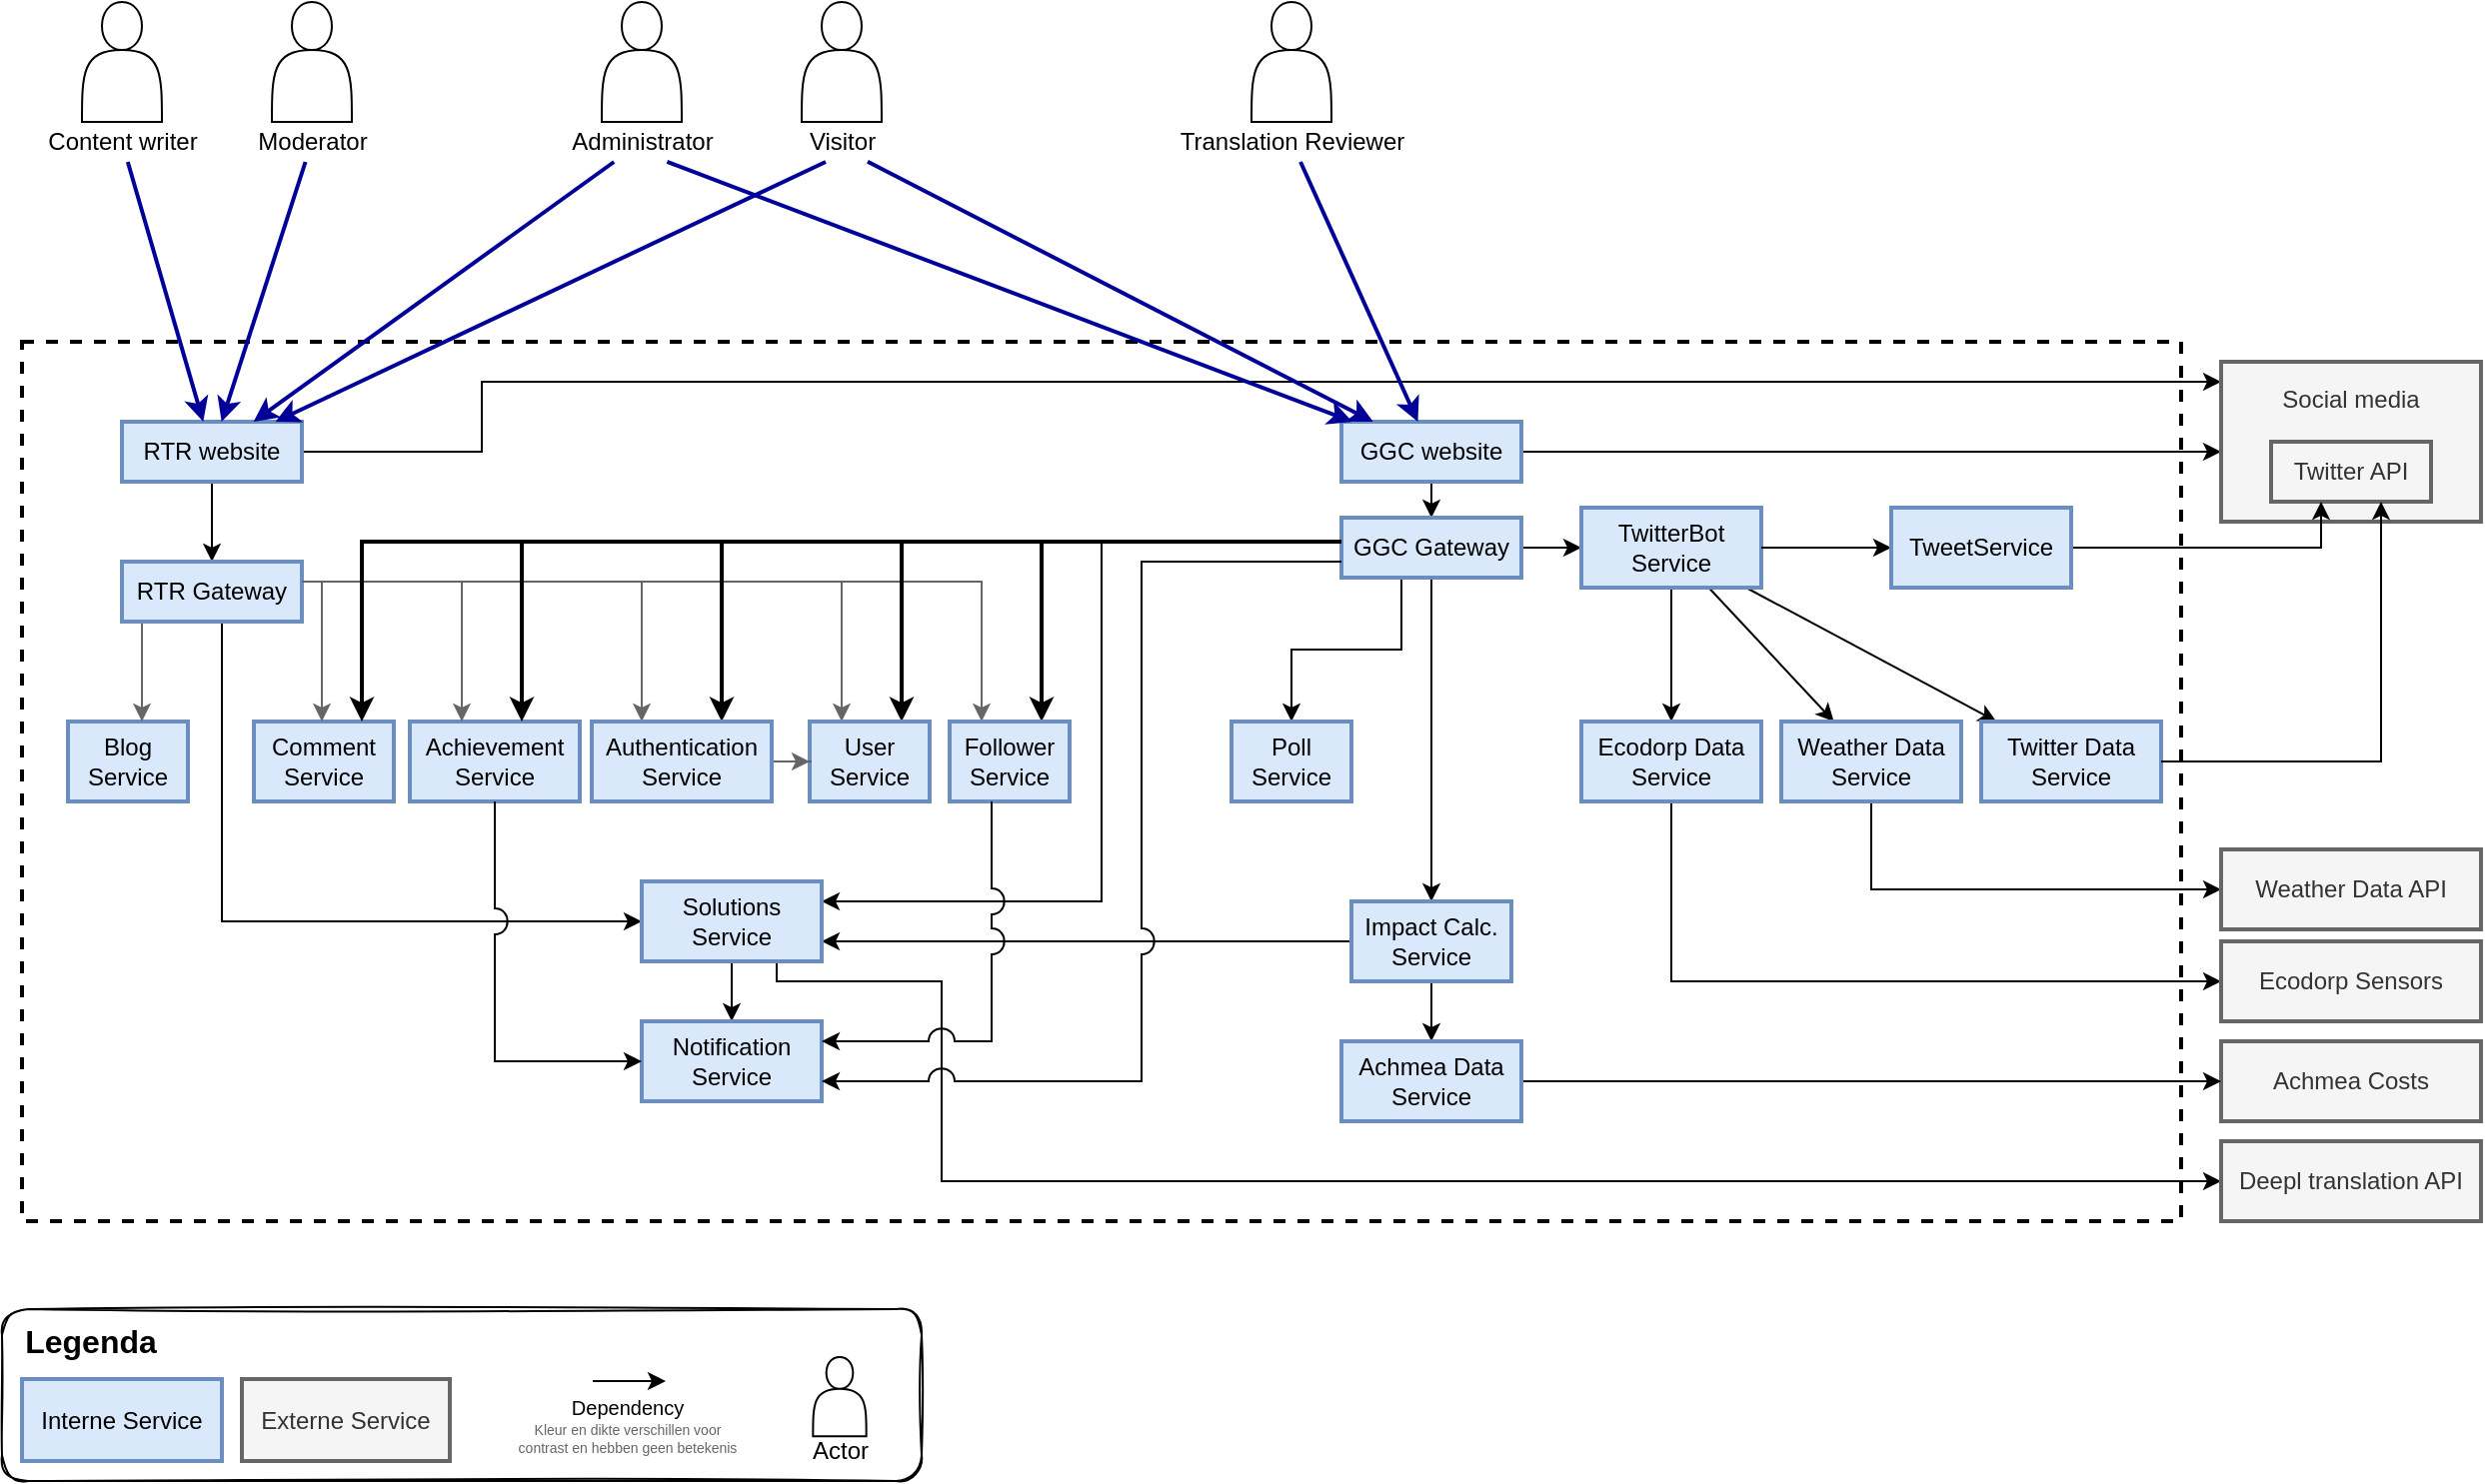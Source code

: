<mxfile version="14.6.13" type="device"><diagram id="dDIOGZLOJcYStWisDXe3" name="Page-1"><mxGraphModel dx="813" dy="466" grid="1" gridSize="10" guides="1" tooltips="1" connect="1" arrows="1" fold="1" page="1" pageScale="1" pageWidth="1169" pageHeight="827" math="0" shadow="0"><root><mxCell id="0"/><mxCell id="1" parent="0"/><mxCell id="lBOhgM-PjxZpGXpqwcu8-96" value="" style="rounded=1;whiteSpace=wrap;html=1;strokeWidth=1;glass=0;shadow=0;sketch=1;" parent="1" vertex="1"><mxGeometry x="60" y="674" width="460" height="86" as="geometry"/></mxCell><mxCell id="lBOhgM-PjxZpGXpqwcu8-3" value="" style="group" parent="1" vertex="1" connectable="0"><mxGeometry x="75" y="20" width="90" height="80" as="geometry"/></mxCell><mxCell id="lBOhgM-PjxZpGXpqwcu8-1" value="" style="shape=actor;whiteSpace=wrap;html=1;" parent="lBOhgM-PjxZpGXpqwcu8-3" vertex="1"><mxGeometry x="25" width="40" height="60" as="geometry"/></mxCell><mxCell id="lBOhgM-PjxZpGXpqwcu8-2" value="Content writer" style="text;html=1;align=center;verticalAlign=middle;resizable=0;points=[];autosize=1;strokeColor=none;" parent="lBOhgM-PjxZpGXpqwcu8-3" vertex="1"><mxGeometry y="60" width="90" height="20" as="geometry"/></mxCell><mxCell id="lBOhgM-PjxZpGXpqwcu8-4" value="" style="group" parent="1" vertex="1" connectable="0"><mxGeometry x="170" y="20" width="90" height="80" as="geometry"/></mxCell><mxCell id="lBOhgM-PjxZpGXpqwcu8-5" value="" style="shape=actor;whiteSpace=wrap;html=1;" parent="lBOhgM-PjxZpGXpqwcu8-4" vertex="1"><mxGeometry x="25" width="40" height="60" as="geometry"/></mxCell><mxCell id="lBOhgM-PjxZpGXpqwcu8-6" value="Moderator" style="text;html=1;align=center;verticalAlign=middle;resizable=0;points=[];autosize=1;strokeColor=none;" parent="lBOhgM-PjxZpGXpqwcu8-4" vertex="1"><mxGeometry x="10" y="60" width="70" height="20" as="geometry"/></mxCell><mxCell id="lBOhgM-PjxZpGXpqwcu8-7" value="" style="group" parent="1" vertex="1" connectable="0"><mxGeometry x="335" y="20" width="90" height="80" as="geometry"/></mxCell><mxCell id="lBOhgM-PjxZpGXpqwcu8-8" value="" style="shape=actor;whiteSpace=wrap;html=1;" parent="lBOhgM-PjxZpGXpqwcu8-7" vertex="1"><mxGeometry x="25" width="40" height="60" as="geometry"/></mxCell><mxCell id="lBOhgM-PjxZpGXpqwcu8-9" value="Administrator" style="text;html=1;align=center;verticalAlign=middle;resizable=0;points=[];autosize=1;strokeColor=none;" parent="lBOhgM-PjxZpGXpqwcu8-7" vertex="1"><mxGeometry y="60" width="90" height="20" as="geometry"/></mxCell><mxCell id="lBOhgM-PjxZpGXpqwcu8-10" value="" style="group" parent="1" vertex="1" connectable="0"><mxGeometry x="355" y="20" width="90" height="80" as="geometry"/></mxCell><mxCell id="lBOhgM-PjxZpGXpqwcu8-11" value="" style="shape=actor;whiteSpace=wrap;html=1;" parent="lBOhgM-PjxZpGXpqwcu8-10" vertex="1"><mxGeometry x="105" width="40" height="60" as="geometry"/></mxCell><mxCell id="lBOhgM-PjxZpGXpqwcu8-12" value="Visitor" style="text;html=1;align=center;verticalAlign=middle;resizable=0;points=[];autosize=1;strokeColor=none;" parent="lBOhgM-PjxZpGXpqwcu8-10" vertex="1"><mxGeometry x="100" y="60" width="50" height="20" as="geometry"/></mxCell><mxCell id="lBOhgM-PjxZpGXpqwcu8-16" value="" style="rounded=0;whiteSpace=wrap;html=1;dashed=1;fillColor=none;strokeWidth=2;" parent="1" vertex="1"><mxGeometry x="70" y="190" width="1080" height="440" as="geometry"/></mxCell><mxCell id="lBOhgM-PjxZpGXpqwcu8-24" style="edgeStyle=orthogonalEdgeStyle;rounded=0;orthogonalLoop=1;jettySize=auto;html=1;" parent="1" source="lBOhgM-PjxZpGXpqwcu8-17" target="lBOhgM-PjxZpGXpqwcu8-22" edge="1"><mxGeometry relative="1" as="geometry"/></mxCell><mxCell id="lBOhgM-PjxZpGXpqwcu8-58" style="edgeStyle=orthogonalEdgeStyle;rounded=0;orthogonalLoop=1;jettySize=auto;html=1;" parent="1" source="lBOhgM-PjxZpGXpqwcu8-17" target="lBOhgM-PjxZpGXpqwcu8-56" edge="1"><mxGeometry relative="1" as="geometry"><Array as="points"><mxPoint x="300" y="245"/><mxPoint x="300" y="210"/></Array></mxGeometry></mxCell><mxCell id="lBOhgM-PjxZpGXpqwcu8-17" value="RTR website" style="rounded=0;whiteSpace=wrap;html=1;strokeWidth=2;fillColor=#dae8fc;strokeColor=#6c8ebf;" parent="1" vertex="1"><mxGeometry x="120" y="230" width="90" height="30" as="geometry"/></mxCell><mxCell id="lBOhgM-PjxZpGXpqwcu8-26" style="edgeStyle=orthogonalEdgeStyle;rounded=0;orthogonalLoop=1;jettySize=auto;html=1;" parent="1" source="lBOhgM-PjxZpGXpqwcu8-18" target="lBOhgM-PjxZpGXpqwcu8-23" edge="1"><mxGeometry relative="1" as="geometry"/></mxCell><mxCell id="lBOhgM-PjxZpGXpqwcu8-59" style="edgeStyle=orthogonalEdgeStyle;rounded=0;orthogonalLoop=1;jettySize=auto;html=1;exitX=1;exitY=0.5;exitDx=0;exitDy=0;" parent="1" source="lBOhgM-PjxZpGXpqwcu8-18" target="lBOhgM-PjxZpGXpqwcu8-56" edge="1"><mxGeometry relative="1" as="geometry"><Array as="points"><mxPoint x="1080" y="245"/><mxPoint x="1080" y="245"/></Array></mxGeometry></mxCell><mxCell id="lBOhgM-PjxZpGXpqwcu8-18" value="GGC website" style="rounded=0;whiteSpace=wrap;html=1;strokeWidth=2;fillColor=#dae8fc;strokeColor=#6c8ebf;" parent="1" vertex="1"><mxGeometry x="730" y="230" width="90" height="30" as="geometry"/></mxCell><mxCell id="lBOhgM-PjxZpGXpqwcu8-19" value="Comment&lt;br&gt;Service" style="rounded=0;whiteSpace=wrap;html=1;strokeWidth=2;fillColor=#dae8fc;strokeColor=#6c8ebf;" parent="1" vertex="1"><mxGeometry x="186" y="380" width="70" height="40" as="geometry"/></mxCell><mxCell id="lBOhgM-PjxZpGXpqwcu8-20" value="Blog&lt;br&gt;Service" style="rounded=0;whiteSpace=wrap;html=1;strokeWidth=2;fillColor=#dae8fc;strokeColor=#6c8ebf;" parent="1" vertex="1"><mxGeometry x="93" y="380" width="60" height="40" as="geometry"/></mxCell><mxCell id="lBOhgM-PjxZpGXpqwcu8-21" value="Achievement&lt;br&gt;Service" style="rounded=0;whiteSpace=wrap;html=1;strokeWidth=2;fillColor=#dae8fc;strokeColor=#6c8ebf;" parent="1" vertex="1"><mxGeometry x="264" y="380" width="85" height="40" as="geometry"/></mxCell><mxCell id="lBOhgM-PjxZpGXpqwcu8-28" style="rounded=0;orthogonalLoop=1;jettySize=auto;html=1;strokeColor=#666666;edgeStyle=orthogonalEdgeStyle;" parent="1" source="lBOhgM-PjxZpGXpqwcu8-22" target="lBOhgM-PjxZpGXpqwcu8-20" edge="1"><mxGeometry relative="1" as="geometry"><Array as="points"><mxPoint x="130" y="370"/><mxPoint x="130" y="370"/></Array></mxGeometry></mxCell><mxCell id="lBOhgM-PjxZpGXpqwcu8-38" style="edgeStyle=orthogonalEdgeStyle;rounded=0;orthogonalLoop=1;jettySize=auto;html=1;strokeWidth=1;strokeColor=#666666;" parent="1" source="lBOhgM-PjxZpGXpqwcu8-22" target="lBOhgM-PjxZpGXpqwcu8-21" edge="1"><mxGeometry relative="1" as="geometry"><Array as="points"><mxPoint x="290" y="310"/></Array></mxGeometry></mxCell><mxCell id="lBOhgM-PjxZpGXpqwcu8-39" style="edgeStyle=orthogonalEdgeStyle;rounded=0;orthogonalLoop=1;jettySize=auto;html=1;strokeWidth=1;strokeColor=#666666;" parent="1" source="lBOhgM-PjxZpGXpqwcu8-22" target="lBOhgM-PjxZpGXpqwcu8-29" edge="1"><mxGeometry relative="1" as="geometry"><Array as="points"><mxPoint x="480" y="310"/></Array></mxGeometry></mxCell><mxCell id="lBOhgM-PjxZpGXpqwcu8-40" style="edgeStyle=orthogonalEdgeStyle;rounded=0;orthogonalLoop=1;jettySize=auto;html=1;strokeWidth=1;strokeColor=#666666;" parent="1" source="lBOhgM-PjxZpGXpqwcu8-22" target="lBOhgM-PjxZpGXpqwcu8-30" edge="1"><mxGeometry relative="1" as="geometry"><Array as="points"><mxPoint x="550" y="310"/></Array></mxGeometry></mxCell><mxCell id="lBOhgM-PjxZpGXpqwcu8-45" style="edgeStyle=orthogonalEdgeStyle;rounded=0;orthogonalLoop=1;jettySize=auto;html=1;strokeWidth=1;strokeColor=#666666;" parent="1" source="lBOhgM-PjxZpGXpqwcu8-22" target="lBOhgM-PjxZpGXpqwcu8-31" edge="1"><mxGeometry relative="1" as="geometry"><Array as="points"><mxPoint x="380" y="310"/></Array></mxGeometry></mxCell><mxCell id="lBOhgM-PjxZpGXpqwcu8-47" style="edgeStyle=orthogonalEdgeStyle;rounded=0;orthogonalLoop=1;jettySize=auto;html=1;jumpStyle=arc;jumpSize=13;" parent="1" source="lBOhgM-PjxZpGXpqwcu8-22" target="lBOhgM-PjxZpGXpqwcu8-35" edge="1"><mxGeometry relative="1" as="geometry"><Array as="points"><mxPoint x="170" y="480"/></Array></mxGeometry></mxCell><mxCell id="lBOhgM-PjxZpGXpqwcu8-22" value="RTR Gateway" style="rounded=0;whiteSpace=wrap;html=1;strokeWidth=2;fillColor=#dae8fc;strokeColor=#6c8ebf;" parent="1" vertex="1"><mxGeometry x="120" y="300" width="90" height="30" as="geometry"/></mxCell><mxCell id="lBOhgM-PjxZpGXpqwcu8-41" style="edgeStyle=orthogonalEdgeStyle;rounded=0;orthogonalLoop=1;jettySize=auto;html=1;strokeWidth=2;" parent="1" source="lBOhgM-PjxZpGXpqwcu8-23" target="lBOhgM-PjxZpGXpqwcu8-21" edge="1"><mxGeometry relative="1" as="geometry"><Array as="points"><mxPoint x="320" y="290"/></Array></mxGeometry></mxCell><mxCell id="lBOhgM-PjxZpGXpqwcu8-42" style="edgeStyle=orthogonalEdgeStyle;rounded=0;orthogonalLoop=1;jettySize=auto;html=1;strokeWidth=2;" parent="1" source="lBOhgM-PjxZpGXpqwcu8-23" target="lBOhgM-PjxZpGXpqwcu8-29" edge="1"><mxGeometry relative="1" as="geometry"><mxPoint x="705" y="295" as="sourcePoint"/><Array as="points"><mxPoint x="510" y="290"/></Array></mxGeometry></mxCell><mxCell id="lBOhgM-PjxZpGXpqwcu8-43" style="edgeStyle=orthogonalEdgeStyle;rounded=0;orthogonalLoop=1;jettySize=auto;html=1;strokeWidth=2;" parent="1" source="lBOhgM-PjxZpGXpqwcu8-23" target="lBOhgM-PjxZpGXpqwcu8-30" edge="1"><mxGeometry relative="1" as="geometry"><Array as="points"><mxPoint x="580" y="290"/></Array></mxGeometry></mxCell><mxCell id="lBOhgM-PjxZpGXpqwcu8-44" style="edgeStyle=orthogonalEdgeStyle;rounded=0;orthogonalLoop=1;jettySize=auto;html=1;exitX=0;exitY=0.5;exitDx=0;exitDy=0;strokeWidth=2;" parent="1" source="lBOhgM-PjxZpGXpqwcu8-23" target="lBOhgM-PjxZpGXpqwcu8-31" edge="1"><mxGeometry relative="1" as="geometry"><Array as="points"><mxPoint x="730" y="290"/><mxPoint x="420" y="290"/></Array></mxGeometry></mxCell><mxCell id="lBOhgM-PjxZpGXpqwcu8-46" style="edgeStyle=orthogonalEdgeStyle;rounded=0;orthogonalLoop=1;jettySize=auto;html=1;" parent="1" source="lBOhgM-PjxZpGXpqwcu8-23" target="lBOhgM-PjxZpGXpqwcu8-32" edge="1"><mxGeometry relative="1" as="geometry"/></mxCell><mxCell id="lBOhgM-PjxZpGXpqwcu8-48" style="edgeStyle=orthogonalEdgeStyle;rounded=0;orthogonalLoop=1;jettySize=auto;html=1;" parent="1" source="lBOhgM-PjxZpGXpqwcu8-23" target="lBOhgM-PjxZpGXpqwcu8-35" edge="1"><mxGeometry relative="1" as="geometry"><Array as="points"><mxPoint x="610" y="290"/><mxPoint x="610" y="470"/></Array></mxGeometry></mxCell><mxCell id="bWI0fY9qFub45dQuZA6--1" style="rounded=0;orthogonalLoop=1;jettySize=auto;html=1;exitX=1;exitY=0.5;exitDx=0;exitDy=0;edgeStyle=orthogonalEdgeStyle;" parent="1" source="lBOhgM-PjxZpGXpqwcu8-23" target="lBOhgM-PjxZpGXpqwcu8-49" edge="1"><mxGeometry relative="1" as="geometry"/></mxCell><mxCell id="bWI0fY9qFub45dQuZA6--4" style="edgeStyle=orthogonalEdgeStyle;rounded=0;orthogonalLoop=1;jettySize=auto;html=1;" parent="1" source="lBOhgM-PjxZpGXpqwcu8-23" target="bWI0fY9qFub45dQuZA6--3" edge="1"><mxGeometry relative="1" as="geometry"><Array as="points"><mxPoint x="760" y="344"/><mxPoint x="705" y="344"/></Array></mxGeometry></mxCell><mxCell id="lBOhgM-PjxZpGXpqwcu8-23" value="GGC Gateway" style="rounded=0;whiteSpace=wrap;html=1;strokeWidth=2;fillColor=#dae8fc;strokeColor=#6c8ebf;" parent="1" vertex="1"><mxGeometry x="730" y="278" width="90" height="30" as="geometry"/></mxCell><mxCell id="lBOhgM-PjxZpGXpqwcu8-29" value="User&lt;br&gt;Service" style="rounded=0;whiteSpace=wrap;html=1;strokeWidth=2;fillColor=#dae8fc;strokeColor=#6c8ebf;" parent="1" vertex="1"><mxGeometry x="464" y="380" width="60" height="40" as="geometry"/></mxCell><mxCell id="lBOhgM-PjxZpGXpqwcu8-30" value="Follower&lt;br&gt;Service" style="rounded=0;whiteSpace=wrap;html=1;strokeWidth=2;fillColor=#dae8fc;strokeColor=#6c8ebf;" parent="1" vertex="1"><mxGeometry x="534" y="380" width="60" height="40" as="geometry"/></mxCell><mxCell id="lBOhgM-PjxZpGXpqwcu8-89" style="edgeStyle=orthogonalEdgeStyle;rounded=0;jumpStyle=none;jumpSize=13;orthogonalLoop=1;jettySize=auto;html=1;strokeColor=#666666;strokeWidth=1;" parent="1" source="lBOhgM-PjxZpGXpqwcu8-31" target="lBOhgM-PjxZpGXpqwcu8-29" edge="1"><mxGeometry relative="1" as="geometry"><Array as="points"/></mxGeometry></mxCell><mxCell id="lBOhgM-PjxZpGXpqwcu8-31" value="Authentication&lt;br&gt;Service" style="rounded=0;whiteSpace=wrap;html=1;strokeWidth=2;fillColor=#dae8fc;strokeColor=#6c8ebf;" parent="1" vertex="1"><mxGeometry x="355" y="380" width="90" height="40" as="geometry"/></mxCell><mxCell id="lBOhgM-PjxZpGXpqwcu8-34" style="edgeStyle=orthogonalEdgeStyle;rounded=0;orthogonalLoop=1;jettySize=auto;html=1;exitX=0.5;exitY=1;exitDx=0;exitDy=0;" parent="1" source="lBOhgM-PjxZpGXpqwcu8-32" target="lBOhgM-PjxZpGXpqwcu8-63" edge="1"><mxGeometry relative="1" as="geometry"><mxPoint x="705" y="540" as="targetPoint"/></mxGeometry></mxCell><mxCell id="lBOhgM-PjxZpGXpqwcu8-37" style="rounded=0;orthogonalLoop=1;jettySize=auto;html=1;edgeStyle=orthogonalEdgeStyle;" parent="1" source="lBOhgM-PjxZpGXpqwcu8-32" target="lBOhgM-PjxZpGXpqwcu8-35" edge="1"><mxGeometry relative="1" as="geometry"><Array as="points"><mxPoint x="600" y="490"/><mxPoint x="600" y="490"/></Array></mxGeometry></mxCell><mxCell id="lBOhgM-PjxZpGXpqwcu8-32" value="Impact Calc.&lt;br&gt;Service" style="rounded=0;whiteSpace=wrap;html=1;strokeWidth=2;fillColor=#dae8fc;strokeColor=#6c8ebf;" parent="1" vertex="1"><mxGeometry x="735" y="470" width="80" height="40" as="geometry"/></mxCell><mxCell id="lBOhgM-PjxZpGXpqwcu8-33" value="Achmea Costs" style="rounded=0;whiteSpace=wrap;html=1;strokeWidth=2;fillColor=#f5f5f5;strokeColor=#666666;fontColor=#333333;" parent="1" vertex="1"><mxGeometry x="1170" y="540" width="130" height="40" as="geometry"/></mxCell><mxCell id="lBOhgM-PjxZpGXpqwcu8-71" style="edgeStyle=orthogonalEdgeStyle;rounded=0;orthogonalLoop=1;jettySize=auto;html=1;exitX=0.5;exitY=1;exitDx=0;exitDy=0;" parent="1" source="lBOhgM-PjxZpGXpqwcu8-35" target="lBOhgM-PjxZpGXpqwcu8-69" edge="1"><mxGeometry relative="1" as="geometry"/></mxCell><mxCell id="YlYI0R5BCsq_8dUzQB4I-2" style="edgeStyle=orthogonalEdgeStyle;rounded=0;orthogonalLoop=1;jettySize=auto;html=1;exitX=0.75;exitY=1;exitDx=0;exitDy=0;" parent="1" source="lBOhgM-PjxZpGXpqwcu8-35" target="YlYI0R5BCsq_8dUzQB4I-1" edge="1"><mxGeometry relative="1" as="geometry"><Array as="points"><mxPoint x="448" y="510"/><mxPoint x="530" y="510"/><mxPoint x="530" y="610"/></Array></mxGeometry></mxCell><mxCell id="lBOhgM-PjxZpGXpqwcu8-35" value="Solutions&lt;br&gt;Service" style="rounded=0;whiteSpace=wrap;html=1;strokeWidth=2;fillColor=#dae8fc;strokeColor=#6c8ebf;" parent="1" vertex="1"><mxGeometry x="380" y="460" width="90" height="40" as="geometry"/></mxCell><mxCell id="lBOhgM-PjxZpGXpqwcu8-53" style="rounded=0;orthogonalLoop=1;jettySize=auto;html=1;" parent="1" source="lBOhgM-PjxZpGXpqwcu8-49" target="lBOhgM-PjxZpGXpqwcu8-50" edge="1"><mxGeometry relative="1" as="geometry"/></mxCell><mxCell id="lBOhgM-PjxZpGXpqwcu8-54" style="edgeStyle=none;rounded=0;orthogonalLoop=1;jettySize=auto;html=1;" parent="1" source="lBOhgM-PjxZpGXpqwcu8-49" target="lBOhgM-PjxZpGXpqwcu8-51" edge="1"><mxGeometry relative="1" as="geometry"/></mxCell><mxCell id="lBOhgM-PjxZpGXpqwcu8-55" style="edgeStyle=none;rounded=0;orthogonalLoop=1;jettySize=auto;html=1;" parent="1" source="lBOhgM-PjxZpGXpqwcu8-49" target="lBOhgM-PjxZpGXpqwcu8-52" edge="1"><mxGeometry relative="1" as="geometry"/></mxCell><mxCell id="lBOhgM-PjxZpGXpqwcu8-49" value="TwitterBot&lt;br&gt;Service" style="rounded=0;whiteSpace=wrap;html=1;strokeWidth=2;fillColor=#dae8fc;strokeColor=#6c8ebf;" parent="1" vertex="1"><mxGeometry x="850" y="273" width="90" height="40" as="geometry"/></mxCell><mxCell id="lBOhgM-PjxZpGXpqwcu8-68" style="edgeStyle=orthogonalEdgeStyle;rounded=0;orthogonalLoop=1;jettySize=auto;html=1;" parent="1" source="lBOhgM-PjxZpGXpqwcu8-50" target="lBOhgM-PjxZpGXpqwcu8-67" edge="1"><mxGeometry relative="1" as="geometry"><Array as="points"><mxPoint x="895" y="510"/></Array></mxGeometry></mxCell><mxCell id="lBOhgM-PjxZpGXpqwcu8-50" value="Ecodorp Data&lt;br&gt;Service" style="rounded=0;whiteSpace=wrap;html=1;strokeWidth=2;fillColor=#dae8fc;strokeColor=#6c8ebf;" parent="1" vertex="1"><mxGeometry x="850" y="380" width="90" height="40" as="geometry"/></mxCell><mxCell id="lBOhgM-PjxZpGXpqwcu8-66" style="edgeStyle=orthogonalEdgeStyle;rounded=0;orthogonalLoop=1;jettySize=auto;html=1;" parent="1" source="lBOhgM-PjxZpGXpqwcu8-51" target="lBOhgM-PjxZpGXpqwcu8-65" edge="1"><mxGeometry relative="1" as="geometry"><Array as="points"><mxPoint x="995" y="464"/></Array></mxGeometry></mxCell><mxCell id="lBOhgM-PjxZpGXpqwcu8-51" value="Weather Data&lt;br&gt;Service" style="rounded=0;whiteSpace=wrap;html=1;strokeWidth=2;fillColor=#dae8fc;strokeColor=#6c8ebf;" parent="1" vertex="1"><mxGeometry x="950" y="380" width="90" height="40" as="geometry"/></mxCell><mxCell id="lBOhgM-PjxZpGXpqwcu8-52" value="Twitter Data&lt;br&gt;Service" style="rounded=0;whiteSpace=wrap;html=1;strokeWidth=2;fillColor=#dae8fc;strokeColor=#6c8ebf;" parent="1" vertex="1"><mxGeometry x="1050" y="380" width="90" height="40" as="geometry"/></mxCell><mxCell id="lBOhgM-PjxZpGXpqwcu8-60" value="" style="group" parent="1" vertex="1" connectable="0"><mxGeometry x="1170" y="200" width="130" height="80" as="geometry"/></mxCell><mxCell id="lBOhgM-PjxZpGXpqwcu8-56" value="Social media&lt;br&gt;&lt;br&gt;&lt;br&gt;&lt;br&gt;" style="rounded=0;whiteSpace=wrap;html=1;strokeWidth=2;fillColor=#f5f5f5;strokeColor=#666666;fontColor=#333333;" parent="lBOhgM-PjxZpGXpqwcu8-60" vertex="1"><mxGeometry width="130" height="80" as="geometry"/></mxCell><mxCell id="lBOhgM-PjxZpGXpqwcu8-57" value="Twitter API" style="rounded=0;whiteSpace=wrap;html=1;strokeWidth=2;fillColor=#f5f5f5;strokeColor=#666666;fontColor=#333333;" parent="lBOhgM-PjxZpGXpqwcu8-60" vertex="1"><mxGeometry x="25" y="40" width="80" height="30" as="geometry"/></mxCell><mxCell id="lBOhgM-PjxZpGXpqwcu8-61" style="edgeStyle=orthogonalEdgeStyle;rounded=0;orthogonalLoop=1;jettySize=auto;html=1;exitX=1;exitY=0.5;exitDx=0;exitDy=0;" parent="1" source="lBOhgM-PjxZpGXpqwcu8-52" target="lBOhgM-PjxZpGXpqwcu8-57" edge="1"><mxGeometry relative="1" as="geometry"><Array as="points"><mxPoint x="1250" y="400"/></Array></mxGeometry></mxCell><mxCell id="lBOhgM-PjxZpGXpqwcu8-62" style="edgeStyle=orthogonalEdgeStyle;rounded=0;orthogonalLoop=1;jettySize=auto;html=1;" parent="1" source="YjpsXJy2ZEb0V53eUgjm-1" target="lBOhgM-PjxZpGXpqwcu8-57" edge="1"><mxGeometry relative="1" as="geometry"><Array as="points"><mxPoint x="1220" y="293"/></Array></mxGeometry></mxCell><mxCell id="lBOhgM-PjxZpGXpqwcu8-64" style="edgeStyle=orthogonalEdgeStyle;rounded=0;orthogonalLoop=1;jettySize=auto;html=1;" parent="1" source="lBOhgM-PjxZpGXpqwcu8-63" target="lBOhgM-PjxZpGXpqwcu8-33" edge="1"><mxGeometry relative="1" as="geometry"/></mxCell><mxCell id="lBOhgM-PjxZpGXpqwcu8-63" value="Achmea Data&lt;br&gt;Service" style="rounded=0;whiteSpace=wrap;html=1;strokeWidth=2;fillColor=#dae8fc;strokeColor=#6c8ebf;" parent="1" vertex="1"><mxGeometry x="730" y="540" width="90" height="40" as="geometry"/></mxCell><mxCell id="lBOhgM-PjxZpGXpqwcu8-65" value="Weather Data API" style="rounded=0;whiteSpace=wrap;html=1;strokeWidth=2;fillColor=#f5f5f5;strokeColor=#666666;fontColor=#333333;" parent="1" vertex="1"><mxGeometry x="1170" y="444" width="130" height="40" as="geometry"/></mxCell><mxCell id="lBOhgM-PjxZpGXpqwcu8-67" value="Ecodorp Sensors" style="rounded=0;whiteSpace=wrap;html=1;strokeWidth=2;fillColor=#f5f5f5;strokeColor=#666666;fontColor=#333333;" parent="1" vertex="1"><mxGeometry x="1170" y="490" width="130" height="40" as="geometry"/></mxCell><mxCell id="lBOhgM-PjxZpGXpqwcu8-69" value="Notification&lt;br&gt;Service" style="rounded=0;whiteSpace=wrap;html=1;strokeWidth=2;fillColor=#dae8fc;strokeColor=#6c8ebf;" parent="1" vertex="1"><mxGeometry x="380" y="530" width="90" height="40" as="geometry"/></mxCell><mxCell id="lBOhgM-PjxZpGXpqwcu8-72" style="edgeStyle=orthogonalEdgeStyle;rounded=0;jumpStyle=arc;jumpSize=13;orthogonalLoop=1;jettySize=auto;html=1;" parent="1" source="lBOhgM-PjxZpGXpqwcu8-30" target="lBOhgM-PjxZpGXpqwcu8-69" edge="1"><mxGeometry relative="1" as="geometry"><Array as="points"><mxPoint x="555" y="540"/></Array></mxGeometry></mxCell><mxCell id="lBOhgM-PjxZpGXpqwcu8-70" style="edgeStyle=orthogonalEdgeStyle;rounded=0;orthogonalLoop=1;jettySize=auto;html=1;jumpStyle=arc;jumpSize=13;" parent="1" source="lBOhgM-PjxZpGXpqwcu8-21" target="lBOhgM-PjxZpGXpqwcu8-69" edge="1"><mxGeometry relative="1" as="geometry"><Array as="points"><mxPoint x="307" y="550"/></Array></mxGeometry></mxCell><mxCell id="lBOhgM-PjxZpGXpqwcu8-73" style="edgeStyle=orthogonalEdgeStyle;rounded=0;jumpStyle=arc;jumpSize=13;orthogonalLoop=1;jettySize=auto;html=1;" parent="1" source="lBOhgM-PjxZpGXpqwcu8-23" target="lBOhgM-PjxZpGXpqwcu8-69" edge="1"><mxGeometry relative="1" as="geometry"><Array as="points"><mxPoint x="630" y="300"/><mxPoint x="630" y="560"/></Array></mxGeometry></mxCell><mxCell id="lBOhgM-PjxZpGXpqwcu8-80" style="edgeStyle=none;rounded=0;jumpStyle=none;jumpSize=13;orthogonalLoop=1;jettySize=auto;html=1;strokeColor=#000099;strokeWidth=2;" parent="1" source="lBOhgM-PjxZpGXpqwcu8-15" target="lBOhgM-PjxZpGXpqwcu8-18" edge="1"><mxGeometry relative="1" as="geometry"><mxPoint x="232.105" y="260" as="targetPoint"/><mxPoint x="405.263" y="190" as="sourcePoint"/></mxGeometry></mxCell><mxCell id="lBOhgM-PjxZpGXpqwcu8-15" value="Translation Reviewer" style="text;html=1;align=center;verticalAlign=middle;resizable=0;points=[];autosize=1;strokeColor=none;" parent="1" vertex="1"><mxGeometry x="640" y="80" width="130" height="20" as="geometry"/></mxCell><mxCell id="lBOhgM-PjxZpGXpqwcu8-14" value="" style="shape=actor;whiteSpace=wrap;html=1;" parent="1" vertex="1"><mxGeometry x="685" y="20" width="40" height="60" as="geometry"/></mxCell><mxCell id="lBOhgM-PjxZpGXpqwcu8-81" style="rounded=0;jumpStyle=none;jumpSize=13;orthogonalLoop=1;jettySize=auto;html=1;strokeColor=#000099;strokeWidth=2;exitX=0.76;exitY=0.995;exitDx=0;exitDy=0;exitPerimeter=0;elbow=vertical;" parent="1" source="lBOhgM-PjxZpGXpqwcu8-12" target="lBOhgM-PjxZpGXpqwcu8-18" edge="1"><mxGeometry relative="1" as="geometry"><mxPoint x="515" y="130" as="targetPoint"/><mxPoint x="515" y="60" as="sourcePoint"/></mxGeometry></mxCell><mxCell id="lBOhgM-PjxZpGXpqwcu8-82" style="edgeStyle=none;rounded=0;jumpStyle=none;jumpSize=13;orthogonalLoop=1;jettySize=auto;html=1;strokeColor=#000099;strokeWidth=2;exitX=0.641;exitY=0.999;exitDx=0;exitDy=0;exitPerimeter=0;" parent="1" source="lBOhgM-PjxZpGXpqwcu8-9" target="lBOhgM-PjxZpGXpqwcu8-18" edge="1"><mxGeometry relative="1" as="geometry"><mxPoint x="725" y="250" as="targetPoint"/><mxPoint x="725" y="180" as="sourcePoint"/></mxGeometry></mxCell><mxCell id="lBOhgM-PjxZpGXpqwcu8-83" style="edgeStyle=none;rounded=0;jumpStyle=none;jumpSize=13;orthogonalLoop=1;jettySize=auto;html=1;strokeColor=#000099;strokeWidth=2;" parent="1" source="lBOhgM-PjxZpGXpqwcu8-9" target="lBOhgM-PjxZpGXpqwcu8-17" edge="1"><mxGeometry relative="1" as="geometry"><mxPoint x="735" y="260" as="targetPoint"/><mxPoint x="735" y="190" as="sourcePoint"/></mxGeometry></mxCell><mxCell id="lBOhgM-PjxZpGXpqwcu8-84" style="edgeStyle=none;rounded=0;jumpStyle=none;jumpSize=13;orthogonalLoop=1;jettySize=auto;html=1;strokeColor=#000099;strokeWidth=2;exitX=0.34;exitY=1;exitDx=0;exitDy=0;exitPerimeter=0;" parent="1" source="lBOhgM-PjxZpGXpqwcu8-12" target="lBOhgM-PjxZpGXpqwcu8-17" edge="1"><mxGeometry relative="1" as="geometry"><mxPoint x="745" y="270" as="targetPoint"/><mxPoint x="745" y="200" as="sourcePoint"/></mxGeometry></mxCell><mxCell id="lBOhgM-PjxZpGXpqwcu8-85" style="edgeStyle=none;rounded=0;jumpStyle=none;jumpSize=13;orthogonalLoop=1;jettySize=auto;html=1;strokeColor=#000099;strokeWidth=2;" parent="1" source="lBOhgM-PjxZpGXpqwcu8-6" target="lBOhgM-PjxZpGXpqwcu8-17" edge="1"><mxGeometry relative="1" as="geometry"><mxPoint x="755" y="280" as="targetPoint"/><mxPoint x="755" y="210" as="sourcePoint"/></mxGeometry></mxCell><mxCell id="lBOhgM-PjxZpGXpqwcu8-86" style="edgeStyle=none;rounded=0;jumpStyle=none;jumpSize=13;orthogonalLoop=1;jettySize=auto;html=1;strokeColor=#000099;strokeWidth=2;" parent="1" source="lBOhgM-PjxZpGXpqwcu8-2" target="lBOhgM-PjxZpGXpqwcu8-17" edge="1"><mxGeometry relative="1" as="geometry"><mxPoint x="30" y="250" as="targetPoint"/><mxPoint x="30" y="180" as="sourcePoint"/></mxGeometry></mxCell><mxCell id="lBOhgM-PjxZpGXpqwcu8-87" style="edgeStyle=orthogonalEdgeStyle;rounded=0;orthogonalLoop=1;jettySize=auto;html=1;strokeWidth=1;strokeColor=#666666;" parent="1" source="lBOhgM-PjxZpGXpqwcu8-22" target="lBOhgM-PjxZpGXpqwcu8-19" edge="1"><mxGeometry relative="1" as="geometry"><mxPoint x="220" y="320" as="sourcePoint"/><mxPoint x="300" y="390" as="targetPoint"/><Array as="points"><mxPoint x="220" y="310"/></Array></mxGeometry></mxCell><mxCell id="lBOhgM-PjxZpGXpqwcu8-88" style="edgeStyle=orthogonalEdgeStyle;rounded=0;orthogonalLoop=1;jettySize=auto;html=1;strokeWidth=2;sketch=0;shadow=0;" parent="1" source="lBOhgM-PjxZpGXpqwcu8-23" target="lBOhgM-PjxZpGXpqwcu8-19" edge="1"><mxGeometry relative="1" as="geometry"><mxPoint x="670" y="300" as="sourcePoint"/><mxPoint x="330" y="390" as="targetPoint"/><Array as="points"><mxPoint x="240" y="290"/></Array></mxGeometry></mxCell><mxCell id="lBOhgM-PjxZpGXpqwcu8-90" value="Interne Service" style="rounded=0;whiteSpace=wrap;html=1;strokeWidth=2;fillColor=#dae8fc;strokeColor=#6c8ebf;" parent="1" vertex="1"><mxGeometry x="70" y="709" width="100" height="41" as="geometry"/></mxCell><mxCell id="lBOhgM-PjxZpGXpqwcu8-91" value="Externe Service" style="rounded=0;whiteSpace=wrap;html=1;strokeWidth=2;fillColor=#f5f5f5;strokeColor=#666666;fontColor=#333333;" parent="1" vertex="1"><mxGeometry x="180" y="709" width="104" height="41" as="geometry"/></mxCell><mxCell id="lBOhgM-PjxZpGXpqwcu8-94" value="&lt;font style=&quot;font-size: 16px&quot;&gt;Legenda&lt;/font&gt;" style="text;html=1;align=center;verticalAlign=middle;resizable=0;points=[];autosize=1;strokeColor=none;fontStyle=1" parent="1" vertex="1"><mxGeometry x="64" y="680" width="80" height="20" as="geometry"/></mxCell><mxCell id="bWI0fY9qFub45dQuZA6--3" value="Poll&lt;br&gt;Service" style="rounded=0;whiteSpace=wrap;html=1;strokeWidth=2;fillColor=#dae8fc;strokeColor=#6c8ebf;" parent="1" vertex="1"><mxGeometry x="675" y="380" width="60" height="40" as="geometry"/></mxCell><mxCell id="YlYI0R5BCsq_8dUzQB4I-1" value="Deepl translation API" style="rounded=0;whiteSpace=wrap;html=1;strokeWidth=2;fillColor=#f5f5f5;strokeColor=#666666;fontColor=#333333;" parent="1" vertex="1"><mxGeometry x="1170" y="590" width="130" height="40" as="geometry"/></mxCell><mxCell id="YjpsXJy2ZEb0V53eUgjm-2" value="" style="edgeStyle=orthogonalEdgeStyle;rounded=0;orthogonalLoop=1;jettySize=auto;html=1;" parent="1" source="lBOhgM-PjxZpGXpqwcu8-49" target="YjpsXJy2ZEb0V53eUgjm-1" edge="1"><mxGeometry relative="1" as="geometry"/></mxCell><mxCell id="YjpsXJy2ZEb0V53eUgjm-1" value="TweetService" style="rounded=0;whiteSpace=wrap;html=1;strokeWidth=2;fillColor=#dae8fc;strokeColor=#6c8ebf;" parent="1" vertex="1"><mxGeometry x="1005" y="273" width="90" height="40" as="geometry"/></mxCell><mxCell id="VeseXlZrHfUXkoHhxt_8-1" value="" style="group" vertex="1" connectable="0" parent="1"><mxGeometry x="449" y="698" width="60" height="56.66" as="geometry"/></mxCell><mxCell id="VeseXlZrHfUXkoHhxt_8-2" value="" style="shape=actor;whiteSpace=wrap;html=1;" vertex="1" parent="VeseXlZrHfUXkoHhxt_8-1"><mxGeometry x="16.667" width="26.667" height="39.662" as="geometry"/></mxCell><mxCell id="VeseXlZrHfUXkoHhxt_8-3" value="Actor" style="text;html=1;align=center;verticalAlign=middle;resizable=0;points=[];autosize=1;strokeColor=none;" vertex="1" parent="VeseXlZrHfUXkoHhxt_8-1"><mxGeometry x="9.857" y="36.662" width="40" height="20" as="geometry"/></mxCell><mxCell id="VeseXlZrHfUXkoHhxt_8-4" style="edgeStyle=orthogonalEdgeStyle;rounded=0;orthogonalLoop=1;jettySize=auto;html=1;jumpStyle=arc;jumpSize=13;" edge="1" parent="1"><mxGeometry relative="1" as="geometry"><Array as="points"><mxPoint x="366" y="710"/></Array><mxPoint x="355.52" y="710" as="sourcePoint"/><mxPoint x="392" y="710" as="targetPoint"/></mxGeometry></mxCell><mxCell id="VeseXlZrHfUXkoHhxt_8-6" value="&lt;span&gt;&lt;font style=&quot;font-size: 10px&quot;&gt;Dependency&lt;/font&gt;&lt;/span&gt;" style="text;html=1;strokeColor=none;fillColor=none;align=center;verticalAlign=middle;whiteSpace=wrap;rounded=0;" vertex="1" parent="1"><mxGeometry x="338" y="713" width="70" height="20" as="geometry"/></mxCell><mxCell id="VeseXlZrHfUXkoHhxt_8-7" value="&lt;div style=&quot;font-size: 7px&quot;&gt;&lt;span&gt;Kleur en dikte verschillen voor contrast&amp;nbsp;&lt;/span&gt;&lt;span&gt;en hebben geen betekenis&lt;/span&gt;&lt;br&gt;&lt;/div&gt;" style="text;html=1;strokeColor=none;fillColor=none;align=center;verticalAlign=middle;whiteSpace=wrap;rounded=0;fontColor=#666666;" vertex="1" parent="1"><mxGeometry x="313" y="729" width="120" height="20" as="geometry"/></mxCell></root></mxGraphModel></diagram></mxfile>